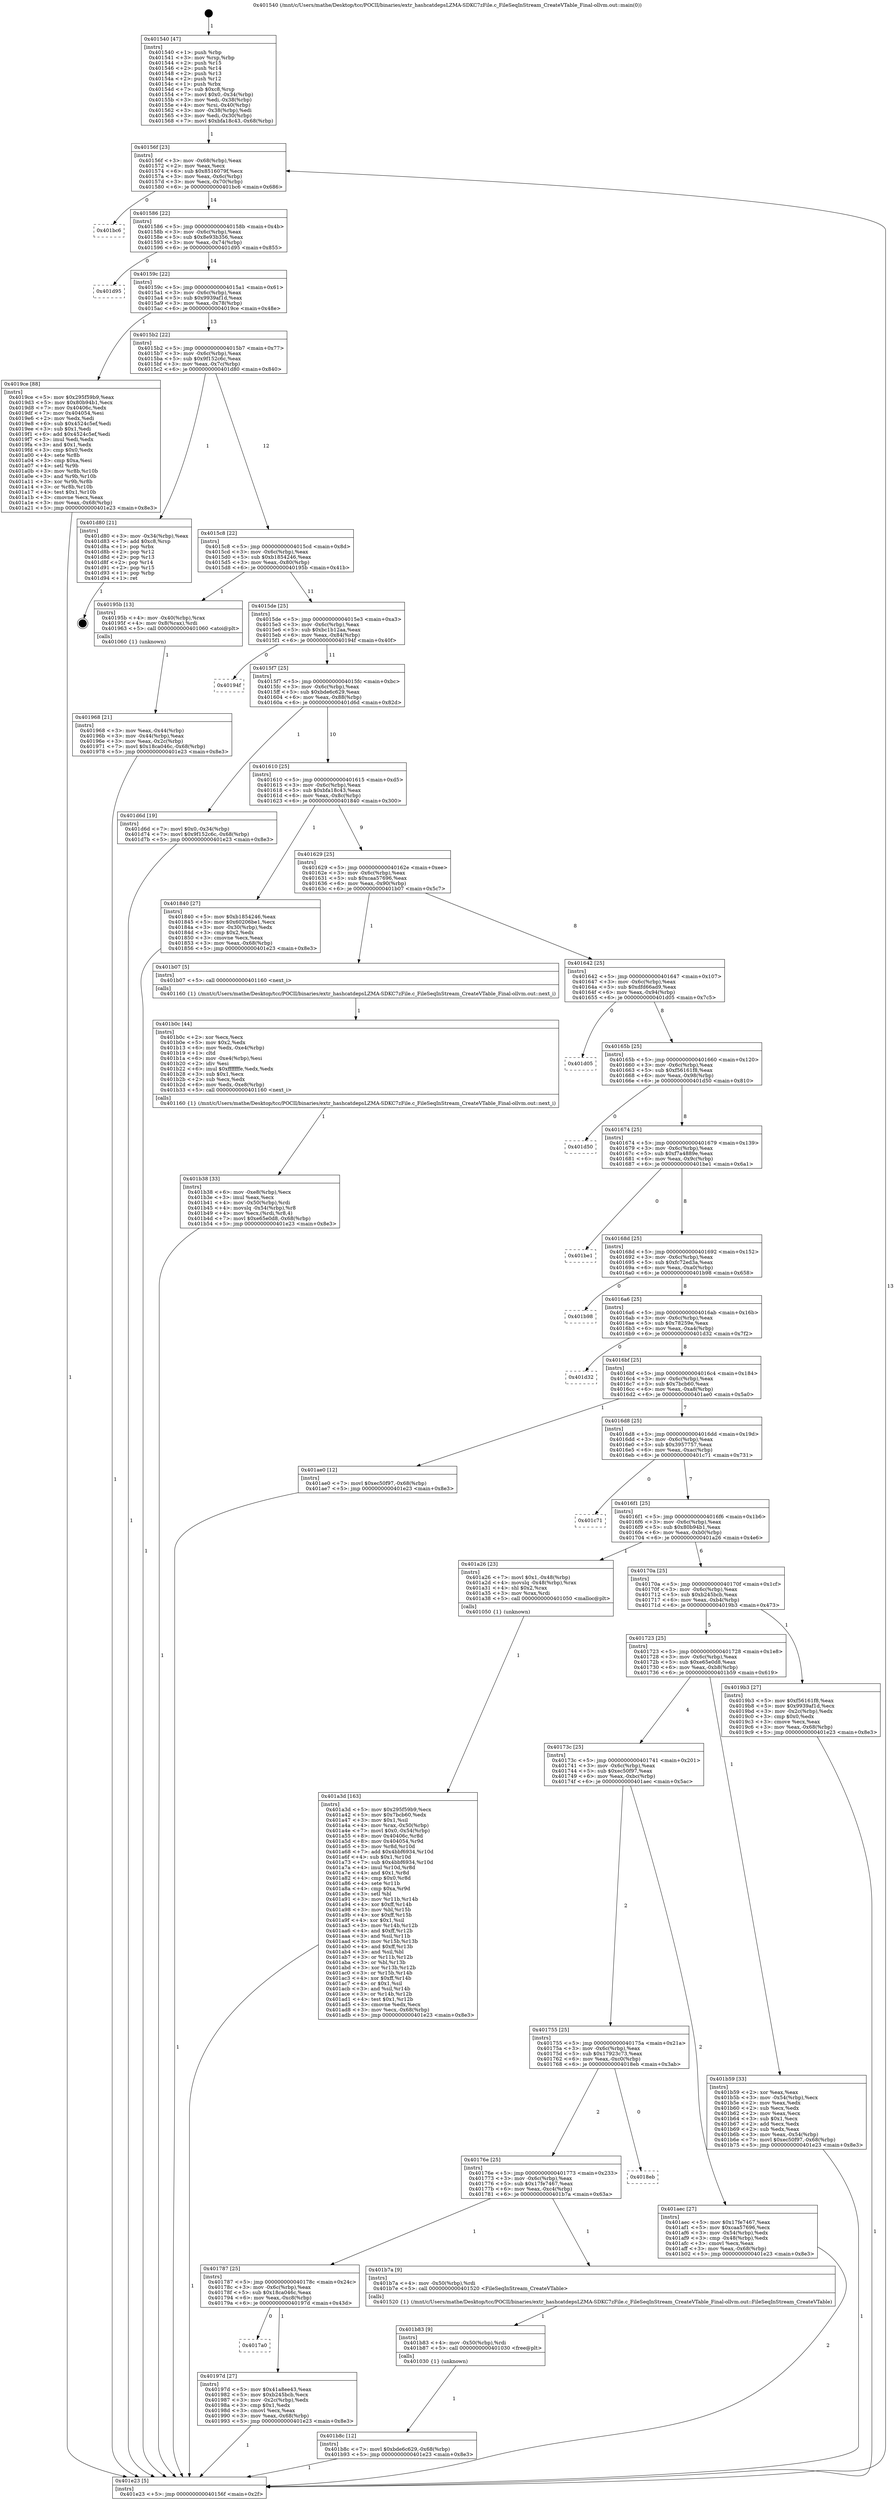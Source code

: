 digraph "0x401540" {
  label = "0x401540 (/mnt/c/Users/mathe/Desktop/tcc/POCII/binaries/extr_hashcatdepsLZMA-SDKC7zFile.c_FileSeqInStream_CreateVTable_Final-ollvm.out::main(0))"
  labelloc = "t"
  node[shape=record]

  Entry [label="",width=0.3,height=0.3,shape=circle,fillcolor=black,style=filled]
  "0x40156f" [label="{
     0x40156f [23]\l
     | [instrs]\l
     &nbsp;&nbsp;0x40156f \<+3\>: mov -0x68(%rbp),%eax\l
     &nbsp;&nbsp;0x401572 \<+2\>: mov %eax,%ecx\l
     &nbsp;&nbsp;0x401574 \<+6\>: sub $0x8516079f,%ecx\l
     &nbsp;&nbsp;0x40157a \<+3\>: mov %eax,-0x6c(%rbp)\l
     &nbsp;&nbsp;0x40157d \<+3\>: mov %ecx,-0x70(%rbp)\l
     &nbsp;&nbsp;0x401580 \<+6\>: je 0000000000401bc6 \<main+0x686\>\l
  }"]
  "0x401bc6" [label="{
     0x401bc6\l
  }", style=dashed]
  "0x401586" [label="{
     0x401586 [22]\l
     | [instrs]\l
     &nbsp;&nbsp;0x401586 \<+5\>: jmp 000000000040158b \<main+0x4b\>\l
     &nbsp;&nbsp;0x40158b \<+3\>: mov -0x6c(%rbp),%eax\l
     &nbsp;&nbsp;0x40158e \<+5\>: sub $0x8e93b356,%eax\l
     &nbsp;&nbsp;0x401593 \<+3\>: mov %eax,-0x74(%rbp)\l
     &nbsp;&nbsp;0x401596 \<+6\>: je 0000000000401d95 \<main+0x855\>\l
  }"]
  Exit [label="",width=0.3,height=0.3,shape=circle,fillcolor=black,style=filled,peripheries=2]
  "0x401d95" [label="{
     0x401d95\l
  }", style=dashed]
  "0x40159c" [label="{
     0x40159c [22]\l
     | [instrs]\l
     &nbsp;&nbsp;0x40159c \<+5\>: jmp 00000000004015a1 \<main+0x61\>\l
     &nbsp;&nbsp;0x4015a1 \<+3\>: mov -0x6c(%rbp),%eax\l
     &nbsp;&nbsp;0x4015a4 \<+5\>: sub $0x9939af1d,%eax\l
     &nbsp;&nbsp;0x4015a9 \<+3\>: mov %eax,-0x78(%rbp)\l
     &nbsp;&nbsp;0x4015ac \<+6\>: je 00000000004019ce \<main+0x48e\>\l
  }"]
  "0x401b8c" [label="{
     0x401b8c [12]\l
     | [instrs]\l
     &nbsp;&nbsp;0x401b8c \<+7\>: movl $0xbde6c629,-0x68(%rbp)\l
     &nbsp;&nbsp;0x401b93 \<+5\>: jmp 0000000000401e23 \<main+0x8e3\>\l
  }"]
  "0x4019ce" [label="{
     0x4019ce [88]\l
     | [instrs]\l
     &nbsp;&nbsp;0x4019ce \<+5\>: mov $0x295f59b9,%eax\l
     &nbsp;&nbsp;0x4019d3 \<+5\>: mov $0x80b94b1,%ecx\l
     &nbsp;&nbsp;0x4019d8 \<+7\>: mov 0x40406c,%edx\l
     &nbsp;&nbsp;0x4019df \<+7\>: mov 0x404054,%esi\l
     &nbsp;&nbsp;0x4019e6 \<+2\>: mov %edx,%edi\l
     &nbsp;&nbsp;0x4019e8 \<+6\>: sub $0x4524c5ef,%edi\l
     &nbsp;&nbsp;0x4019ee \<+3\>: sub $0x1,%edi\l
     &nbsp;&nbsp;0x4019f1 \<+6\>: add $0x4524c5ef,%edi\l
     &nbsp;&nbsp;0x4019f7 \<+3\>: imul %edi,%edx\l
     &nbsp;&nbsp;0x4019fa \<+3\>: and $0x1,%edx\l
     &nbsp;&nbsp;0x4019fd \<+3\>: cmp $0x0,%edx\l
     &nbsp;&nbsp;0x401a00 \<+4\>: sete %r8b\l
     &nbsp;&nbsp;0x401a04 \<+3\>: cmp $0xa,%esi\l
     &nbsp;&nbsp;0x401a07 \<+4\>: setl %r9b\l
     &nbsp;&nbsp;0x401a0b \<+3\>: mov %r8b,%r10b\l
     &nbsp;&nbsp;0x401a0e \<+3\>: and %r9b,%r10b\l
     &nbsp;&nbsp;0x401a11 \<+3\>: xor %r9b,%r8b\l
     &nbsp;&nbsp;0x401a14 \<+3\>: or %r8b,%r10b\l
     &nbsp;&nbsp;0x401a17 \<+4\>: test $0x1,%r10b\l
     &nbsp;&nbsp;0x401a1b \<+3\>: cmovne %ecx,%eax\l
     &nbsp;&nbsp;0x401a1e \<+3\>: mov %eax,-0x68(%rbp)\l
     &nbsp;&nbsp;0x401a21 \<+5\>: jmp 0000000000401e23 \<main+0x8e3\>\l
  }"]
  "0x4015b2" [label="{
     0x4015b2 [22]\l
     | [instrs]\l
     &nbsp;&nbsp;0x4015b2 \<+5\>: jmp 00000000004015b7 \<main+0x77\>\l
     &nbsp;&nbsp;0x4015b7 \<+3\>: mov -0x6c(%rbp),%eax\l
     &nbsp;&nbsp;0x4015ba \<+5\>: sub $0x9f152c6c,%eax\l
     &nbsp;&nbsp;0x4015bf \<+3\>: mov %eax,-0x7c(%rbp)\l
     &nbsp;&nbsp;0x4015c2 \<+6\>: je 0000000000401d80 \<main+0x840\>\l
  }"]
  "0x401b83" [label="{
     0x401b83 [9]\l
     | [instrs]\l
     &nbsp;&nbsp;0x401b83 \<+4\>: mov -0x50(%rbp),%rdi\l
     &nbsp;&nbsp;0x401b87 \<+5\>: call 0000000000401030 \<free@plt\>\l
     | [calls]\l
     &nbsp;&nbsp;0x401030 \{1\} (unknown)\l
  }"]
  "0x401d80" [label="{
     0x401d80 [21]\l
     | [instrs]\l
     &nbsp;&nbsp;0x401d80 \<+3\>: mov -0x34(%rbp),%eax\l
     &nbsp;&nbsp;0x401d83 \<+7\>: add $0xc8,%rsp\l
     &nbsp;&nbsp;0x401d8a \<+1\>: pop %rbx\l
     &nbsp;&nbsp;0x401d8b \<+2\>: pop %r12\l
     &nbsp;&nbsp;0x401d8d \<+2\>: pop %r13\l
     &nbsp;&nbsp;0x401d8f \<+2\>: pop %r14\l
     &nbsp;&nbsp;0x401d91 \<+2\>: pop %r15\l
     &nbsp;&nbsp;0x401d93 \<+1\>: pop %rbp\l
     &nbsp;&nbsp;0x401d94 \<+1\>: ret\l
  }"]
  "0x4015c8" [label="{
     0x4015c8 [22]\l
     | [instrs]\l
     &nbsp;&nbsp;0x4015c8 \<+5\>: jmp 00000000004015cd \<main+0x8d\>\l
     &nbsp;&nbsp;0x4015cd \<+3\>: mov -0x6c(%rbp),%eax\l
     &nbsp;&nbsp;0x4015d0 \<+5\>: sub $0xb1854246,%eax\l
     &nbsp;&nbsp;0x4015d5 \<+3\>: mov %eax,-0x80(%rbp)\l
     &nbsp;&nbsp;0x4015d8 \<+6\>: je 000000000040195b \<main+0x41b\>\l
  }"]
  "0x401b38" [label="{
     0x401b38 [33]\l
     | [instrs]\l
     &nbsp;&nbsp;0x401b38 \<+6\>: mov -0xe8(%rbp),%ecx\l
     &nbsp;&nbsp;0x401b3e \<+3\>: imul %eax,%ecx\l
     &nbsp;&nbsp;0x401b41 \<+4\>: mov -0x50(%rbp),%rdi\l
     &nbsp;&nbsp;0x401b45 \<+4\>: movslq -0x54(%rbp),%r8\l
     &nbsp;&nbsp;0x401b49 \<+4\>: mov %ecx,(%rdi,%r8,4)\l
     &nbsp;&nbsp;0x401b4d \<+7\>: movl $0xe65e0d8,-0x68(%rbp)\l
     &nbsp;&nbsp;0x401b54 \<+5\>: jmp 0000000000401e23 \<main+0x8e3\>\l
  }"]
  "0x40195b" [label="{
     0x40195b [13]\l
     | [instrs]\l
     &nbsp;&nbsp;0x40195b \<+4\>: mov -0x40(%rbp),%rax\l
     &nbsp;&nbsp;0x40195f \<+4\>: mov 0x8(%rax),%rdi\l
     &nbsp;&nbsp;0x401963 \<+5\>: call 0000000000401060 \<atoi@plt\>\l
     | [calls]\l
     &nbsp;&nbsp;0x401060 \{1\} (unknown)\l
  }"]
  "0x4015de" [label="{
     0x4015de [25]\l
     | [instrs]\l
     &nbsp;&nbsp;0x4015de \<+5\>: jmp 00000000004015e3 \<main+0xa3\>\l
     &nbsp;&nbsp;0x4015e3 \<+3\>: mov -0x6c(%rbp),%eax\l
     &nbsp;&nbsp;0x4015e6 \<+5\>: sub $0xbc1b12aa,%eax\l
     &nbsp;&nbsp;0x4015eb \<+6\>: mov %eax,-0x84(%rbp)\l
     &nbsp;&nbsp;0x4015f1 \<+6\>: je 000000000040194f \<main+0x40f\>\l
  }"]
  "0x401b0c" [label="{
     0x401b0c [44]\l
     | [instrs]\l
     &nbsp;&nbsp;0x401b0c \<+2\>: xor %ecx,%ecx\l
     &nbsp;&nbsp;0x401b0e \<+5\>: mov $0x2,%edx\l
     &nbsp;&nbsp;0x401b13 \<+6\>: mov %edx,-0xe4(%rbp)\l
     &nbsp;&nbsp;0x401b19 \<+1\>: cltd\l
     &nbsp;&nbsp;0x401b1a \<+6\>: mov -0xe4(%rbp),%esi\l
     &nbsp;&nbsp;0x401b20 \<+2\>: idiv %esi\l
     &nbsp;&nbsp;0x401b22 \<+6\>: imul $0xfffffffe,%edx,%edx\l
     &nbsp;&nbsp;0x401b28 \<+3\>: sub $0x1,%ecx\l
     &nbsp;&nbsp;0x401b2b \<+2\>: sub %ecx,%edx\l
     &nbsp;&nbsp;0x401b2d \<+6\>: mov %edx,-0xe8(%rbp)\l
     &nbsp;&nbsp;0x401b33 \<+5\>: call 0000000000401160 \<next_i\>\l
     | [calls]\l
     &nbsp;&nbsp;0x401160 \{1\} (/mnt/c/Users/mathe/Desktop/tcc/POCII/binaries/extr_hashcatdepsLZMA-SDKC7zFile.c_FileSeqInStream_CreateVTable_Final-ollvm.out::next_i)\l
  }"]
  "0x40194f" [label="{
     0x40194f\l
  }", style=dashed]
  "0x4015f7" [label="{
     0x4015f7 [25]\l
     | [instrs]\l
     &nbsp;&nbsp;0x4015f7 \<+5\>: jmp 00000000004015fc \<main+0xbc\>\l
     &nbsp;&nbsp;0x4015fc \<+3\>: mov -0x6c(%rbp),%eax\l
     &nbsp;&nbsp;0x4015ff \<+5\>: sub $0xbde6c629,%eax\l
     &nbsp;&nbsp;0x401604 \<+6\>: mov %eax,-0x88(%rbp)\l
     &nbsp;&nbsp;0x40160a \<+6\>: je 0000000000401d6d \<main+0x82d\>\l
  }"]
  "0x401a3d" [label="{
     0x401a3d [163]\l
     | [instrs]\l
     &nbsp;&nbsp;0x401a3d \<+5\>: mov $0x295f59b9,%ecx\l
     &nbsp;&nbsp;0x401a42 \<+5\>: mov $0x7bcb60,%edx\l
     &nbsp;&nbsp;0x401a47 \<+3\>: mov $0x1,%sil\l
     &nbsp;&nbsp;0x401a4a \<+4\>: mov %rax,-0x50(%rbp)\l
     &nbsp;&nbsp;0x401a4e \<+7\>: movl $0x0,-0x54(%rbp)\l
     &nbsp;&nbsp;0x401a55 \<+8\>: mov 0x40406c,%r8d\l
     &nbsp;&nbsp;0x401a5d \<+8\>: mov 0x404054,%r9d\l
     &nbsp;&nbsp;0x401a65 \<+3\>: mov %r8d,%r10d\l
     &nbsp;&nbsp;0x401a68 \<+7\>: add $0x4bbf6934,%r10d\l
     &nbsp;&nbsp;0x401a6f \<+4\>: sub $0x1,%r10d\l
     &nbsp;&nbsp;0x401a73 \<+7\>: sub $0x4bbf6934,%r10d\l
     &nbsp;&nbsp;0x401a7a \<+4\>: imul %r10d,%r8d\l
     &nbsp;&nbsp;0x401a7e \<+4\>: and $0x1,%r8d\l
     &nbsp;&nbsp;0x401a82 \<+4\>: cmp $0x0,%r8d\l
     &nbsp;&nbsp;0x401a86 \<+4\>: sete %r11b\l
     &nbsp;&nbsp;0x401a8a \<+4\>: cmp $0xa,%r9d\l
     &nbsp;&nbsp;0x401a8e \<+3\>: setl %bl\l
     &nbsp;&nbsp;0x401a91 \<+3\>: mov %r11b,%r14b\l
     &nbsp;&nbsp;0x401a94 \<+4\>: xor $0xff,%r14b\l
     &nbsp;&nbsp;0x401a98 \<+3\>: mov %bl,%r15b\l
     &nbsp;&nbsp;0x401a9b \<+4\>: xor $0xff,%r15b\l
     &nbsp;&nbsp;0x401a9f \<+4\>: xor $0x1,%sil\l
     &nbsp;&nbsp;0x401aa3 \<+3\>: mov %r14b,%r12b\l
     &nbsp;&nbsp;0x401aa6 \<+4\>: and $0xff,%r12b\l
     &nbsp;&nbsp;0x401aaa \<+3\>: and %sil,%r11b\l
     &nbsp;&nbsp;0x401aad \<+3\>: mov %r15b,%r13b\l
     &nbsp;&nbsp;0x401ab0 \<+4\>: and $0xff,%r13b\l
     &nbsp;&nbsp;0x401ab4 \<+3\>: and %sil,%bl\l
     &nbsp;&nbsp;0x401ab7 \<+3\>: or %r11b,%r12b\l
     &nbsp;&nbsp;0x401aba \<+3\>: or %bl,%r13b\l
     &nbsp;&nbsp;0x401abd \<+3\>: xor %r13b,%r12b\l
     &nbsp;&nbsp;0x401ac0 \<+3\>: or %r15b,%r14b\l
     &nbsp;&nbsp;0x401ac3 \<+4\>: xor $0xff,%r14b\l
     &nbsp;&nbsp;0x401ac7 \<+4\>: or $0x1,%sil\l
     &nbsp;&nbsp;0x401acb \<+3\>: and %sil,%r14b\l
     &nbsp;&nbsp;0x401ace \<+3\>: or %r14b,%r12b\l
     &nbsp;&nbsp;0x401ad1 \<+4\>: test $0x1,%r12b\l
     &nbsp;&nbsp;0x401ad5 \<+3\>: cmovne %edx,%ecx\l
     &nbsp;&nbsp;0x401ad8 \<+3\>: mov %ecx,-0x68(%rbp)\l
     &nbsp;&nbsp;0x401adb \<+5\>: jmp 0000000000401e23 \<main+0x8e3\>\l
  }"]
  "0x401d6d" [label="{
     0x401d6d [19]\l
     | [instrs]\l
     &nbsp;&nbsp;0x401d6d \<+7\>: movl $0x0,-0x34(%rbp)\l
     &nbsp;&nbsp;0x401d74 \<+7\>: movl $0x9f152c6c,-0x68(%rbp)\l
     &nbsp;&nbsp;0x401d7b \<+5\>: jmp 0000000000401e23 \<main+0x8e3\>\l
  }"]
  "0x401610" [label="{
     0x401610 [25]\l
     | [instrs]\l
     &nbsp;&nbsp;0x401610 \<+5\>: jmp 0000000000401615 \<main+0xd5\>\l
     &nbsp;&nbsp;0x401615 \<+3\>: mov -0x6c(%rbp),%eax\l
     &nbsp;&nbsp;0x401618 \<+5\>: sub $0xbfa18c43,%eax\l
     &nbsp;&nbsp;0x40161d \<+6\>: mov %eax,-0x8c(%rbp)\l
     &nbsp;&nbsp;0x401623 \<+6\>: je 0000000000401840 \<main+0x300\>\l
  }"]
  "0x4017a0" [label="{
     0x4017a0\l
  }", style=dashed]
  "0x401840" [label="{
     0x401840 [27]\l
     | [instrs]\l
     &nbsp;&nbsp;0x401840 \<+5\>: mov $0xb1854246,%eax\l
     &nbsp;&nbsp;0x401845 \<+5\>: mov $0x60206be1,%ecx\l
     &nbsp;&nbsp;0x40184a \<+3\>: mov -0x30(%rbp),%edx\l
     &nbsp;&nbsp;0x40184d \<+3\>: cmp $0x2,%edx\l
     &nbsp;&nbsp;0x401850 \<+3\>: cmovne %ecx,%eax\l
     &nbsp;&nbsp;0x401853 \<+3\>: mov %eax,-0x68(%rbp)\l
     &nbsp;&nbsp;0x401856 \<+5\>: jmp 0000000000401e23 \<main+0x8e3\>\l
  }"]
  "0x401629" [label="{
     0x401629 [25]\l
     | [instrs]\l
     &nbsp;&nbsp;0x401629 \<+5\>: jmp 000000000040162e \<main+0xee\>\l
     &nbsp;&nbsp;0x40162e \<+3\>: mov -0x6c(%rbp),%eax\l
     &nbsp;&nbsp;0x401631 \<+5\>: sub $0xcaa57696,%eax\l
     &nbsp;&nbsp;0x401636 \<+6\>: mov %eax,-0x90(%rbp)\l
     &nbsp;&nbsp;0x40163c \<+6\>: je 0000000000401b07 \<main+0x5c7\>\l
  }"]
  "0x401e23" [label="{
     0x401e23 [5]\l
     | [instrs]\l
     &nbsp;&nbsp;0x401e23 \<+5\>: jmp 000000000040156f \<main+0x2f\>\l
  }"]
  "0x401540" [label="{
     0x401540 [47]\l
     | [instrs]\l
     &nbsp;&nbsp;0x401540 \<+1\>: push %rbp\l
     &nbsp;&nbsp;0x401541 \<+3\>: mov %rsp,%rbp\l
     &nbsp;&nbsp;0x401544 \<+2\>: push %r15\l
     &nbsp;&nbsp;0x401546 \<+2\>: push %r14\l
     &nbsp;&nbsp;0x401548 \<+2\>: push %r13\l
     &nbsp;&nbsp;0x40154a \<+2\>: push %r12\l
     &nbsp;&nbsp;0x40154c \<+1\>: push %rbx\l
     &nbsp;&nbsp;0x40154d \<+7\>: sub $0xc8,%rsp\l
     &nbsp;&nbsp;0x401554 \<+7\>: movl $0x0,-0x34(%rbp)\l
     &nbsp;&nbsp;0x40155b \<+3\>: mov %edi,-0x38(%rbp)\l
     &nbsp;&nbsp;0x40155e \<+4\>: mov %rsi,-0x40(%rbp)\l
     &nbsp;&nbsp;0x401562 \<+3\>: mov -0x38(%rbp),%edi\l
     &nbsp;&nbsp;0x401565 \<+3\>: mov %edi,-0x30(%rbp)\l
     &nbsp;&nbsp;0x401568 \<+7\>: movl $0xbfa18c43,-0x68(%rbp)\l
  }"]
  "0x401968" [label="{
     0x401968 [21]\l
     | [instrs]\l
     &nbsp;&nbsp;0x401968 \<+3\>: mov %eax,-0x44(%rbp)\l
     &nbsp;&nbsp;0x40196b \<+3\>: mov -0x44(%rbp),%eax\l
     &nbsp;&nbsp;0x40196e \<+3\>: mov %eax,-0x2c(%rbp)\l
     &nbsp;&nbsp;0x401971 \<+7\>: movl $0x18ca046c,-0x68(%rbp)\l
     &nbsp;&nbsp;0x401978 \<+5\>: jmp 0000000000401e23 \<main+0x8e3\>\l
  }"]
  "0x40197d" [label="{
     0x40197d [27]\l
     | [instrs]\l
     &nbsp;&nbsp;0x40197d \<+5\>: mov $0x41a8ee43,%eax\l
     &nbsp;&nbsp;0x401982 \<+5\>: mov $0xb245bcb,%ecx\l
     &nbsp;&nbsp;0x401987 \<+3\>: mov -0x2c(%rbp),%edx\l
     &nbsp;&nbsp;0x40198a \<+3\>: cmp $0x1,%edx\l
     &nbsp;&nbsp;0x40198d \<+3\>: cmovl %ecx,%eax\l
     &nbsp;&nbsp;0x401990 \<+3\>: mov %eax,-0x68(%rbp)\l
     &nbsp;&nbsp;0x401993 \<+5\>: jmp 0000000000401e23 \<main+0x8e3\>\l
  }"]
  "0x401b07" [label="{
     0x401b07 [5]\l
     | [instrs]\l
     &nbsp;&nbsp;0x401b07 \<+5\>: call 0000000000401160 \<next_i\>\l
     | [calls]\l
     &nbsp;&nbsp;0x401160 \{1\} (/mnt/c/Users/mathe/Desktop/tcc/POCII/binaries/extr_hashcatdepsLZMA-SDKC7zFile.c_FileSeqInStream_CreateVTable_Final-ollvm.out::next_i)\l
  }"]
  "0x401642" [label="{
     0x401642 [25]\l
     | [instrs]\l
     &nbsp;&nbsp;0x401642 \<+5\>: jmp 0000000000401647 \<main+0x107\>\l
     &nbsp;&nbsp;0x401647 \<+3\>: mov -0x6c(%rbp),%eax\l
     &nbsp;&nbsp;0x40164a \<+5\>: sub $0xdfd66ad9,%eax\l
     &nbsp;&nbsp;0x40164f \<+6\>: mov %eax,-0x94(%rbp)\l
     &nbsp;&nbsp;0x401655 \<+6\>: je 0000000000401d05 \<main+0x7c5\>\l
  }"]
  "0x401787" [label="{
     0x401787 [25]\l
     | [instrs]\l
     &nbsp;&nbsp;0x401787 \<+5\>: jmp 000000000040178c \<main+0x24c\>\l
     &nbsp;&nbsp;0x40178c \<+3\>: mov -0x6c(%rbp),%eax\l
     &nbsp;&nbsp;0x40178f \<+5\>: sub $0x18ca046c,%eax\l
     &nbsp;&nbsp;0x401794 \<+6\>: mov %eax,-0xc8(%rbp)\l
     &nbsp;&nbsp;0x40179a \<+6\>: je 000000000040197d \<main+0x43d\>\l
  }"]
  "0x401d05" [label="{
     0x401d05\l
  }", style=dashed]
  "0x40165b" [label="{
     0x40165b [25]\l
     | [instrs]\l
     &nbsp;&nbsp;0x40165b \<+5\>: jmp 0000000000401660 \<main+0x120\>\l
     &nbsp;&nbsp;0x401660 \<+3\>: mov -0x6c(%rbp),%eax\l
     &nbsp;&nbsp;0x401663 \<+5\>: sub $0xf56161f8,%eax\l
     &nbsp;&nbsp;0x401668 \<+6\>: mov %eax,-0x98(%rbp)\l
     &nbsp;&nbsp;0x40166e \<+6\>: je 0000000000401d50 \<main+0x810\>\l
  }"]
  "0x401b7a" [label="{
     0x401b7a [9]\l
     | [instrs]\l
     &nbsp;&nbsp;0x401b7a \<+4\>: mov -0x50(%rbp),%rdi\l
     &nbsp;&nbsp;0x401b7e \<+5\>: call 0000000000401520 \<FileSeqInStream_CreateVTable\>\l
     | [calls]\l
     &nbsp;&nbsp;0x401520 \{1\} (/mnt/c/Users/mathe/Desktop/tcc/POCII/binaries/extr_hashcatdepsLZMA-SDKC7zFile.c_FileSeqInStream_CreateVTable_Final-ollvm.out::FileSeqInStream_CreateVTable)\l
  }"]
  "0x401d50" [label="{
     0x401d50\l
  }", style=dashed]
  "0x401674" [label="{
     0x401674 [25]\l
     | [instrs]\l
     &nbsp;&nbsp;0x401674 \<+5\>: jmp 0000000000401679 \<main+0x139\>\l
     &nbsp;&nbsp;0x401679 \<+3\>: mov -0x6c(%rbp),%eax\l
     &nbsp;&nbsp;0x40167c \<+5\>: sub $0xf7a4889e,%eax\l
     &nbsp;&nbsp;0x401681 \<+6\>: mov %eax,-0x9c(%rbp)\l
     &nbsp;&nbsp;0x401687 \<+6\>: je 0000000000401be1 \<main+0x6a1\>\l
  }"]
  "0x40176e" [label="{
     0x40176e [25]\l
     | [instrs]\l
     &nbsp;&nbsp;0x40176e \<+5\>: jmp 0000000000401773 \<main+0x233\>\l
     &nbsp;&nbsp;0x401773 \<+3\>: mov -0x6c(%rbp),%eax\l
     &nbsp;&nbsp;0x401776 \<+5\>: sub $0x17fe7467,%eax\l
     &nbsp;&nbsp;0x40177b \<+6\>: mov %eax,-0xc4(%rbp)\l
     &nbsp;&nbsp;0x401781 \<+6\>: je 0000000000401b7a \<main+0x63a\>\l
  }"]
  "0x401be1" [label="{
     0x401be1\l
  }", style=dashed]
  "0x40168d" [label="{
     0x40168d [25]\l
     | [instrs]\l
     &nbsp;&nbsp;0x40168d \<+5\>: jmp 0000000000401692 \<main+0x152\>\l
     &nbsp;&nbsp;0x401692 \<+3\>: mov -0x6c(%rbp),%eax\l
     &nbsp;&nbsp;0x401695 \<+5\>: sub $0xfc72ed3a,%eax\l
     &nbsp;&nbsp;0x40169a \<+6\>: mov %eax,-0xa0(%rbp)\l
     &nbsp;&nbsp;0x4016a0 \<+6\>: je 0000000000401b98 \<main+0x658\>\l
  }"]
  "0x4018eb" [label="{
     0x4018eb\l
  }", style=dashed]
  "0x401b98" [label="{
     0x401b98\l
  }", style=dashed]
  "0x4016a6" [label="{
     0x4016a6 [25]\l
     | [instrs]\l
     &nbsp;&nbsp;0x4016a6 \<+5\>: jmp 00000000004016ab \<main+0x16b\>\l
     &nbsp;&nbsp;0x4016ab \<+3\>: mov -0x6c(%rbp),%eax\l
     &nbsp;&nbsp;0x4016ae \<+5\>: sub $0x78259e,%eax\l
     &nbsp;&nbsp;0x4016b3 \<+6\>: mov %eax,-0xa4(%rbp)\l
     &nbsp;&nbsp;0x4016b9 \<+6\>: je 0000000000401d32 \<main+0x7f2\>\l
  }"]
  "0x401755" [label="{
     0x401755 [25]\l
     | [instrs]\l
     &nbsp;&nbsp;0x401755 \<+5\>: jmp 000000000040175a \<main+0x21a\>\l
     &nbsp;&nbsp;0x40175a \<+3\>: mov -0x6c(%rbp),%eax\l
     &nbsp;&nbsp;0x40175d \<+5\>: sub $0x17923c73,%eax\l
     &nbsp;&nbsp;0x401762 \<+6\>: mov %eax,-0xc0(%rbp)\l
     &nbsp;&nbsp;0x401768 \<+6\>: je 00000000004018eb \<main+0x3ab\>\l
  }"]
  "0x401d32" [label="{
     0x401d32\l
  }", style=dashed]
  "0x4016bf" [label="{
     0x4016bf [25]\l
     | [instrs]\l
     &nbsp;&nbsp;0x4016bf \<+5\>: jmp 00000000004016c4 \<main+0x184\>\l
     &nbsp;&nbsp;0x4016c4 \<+3\>: mov -0x6c(%rbp),%eax\l
     &nbsp;&nbsp;0x4016c7 \<+5\>: sub $0x7bcb60,%eax\l
     &nbsp;&nbsp;0x4016cc \<+6\>: mov %eax,-0xa8(%rbp)\l
     &nbsp;&nbsp;0x4016d2 \<+6\>: je 0000000000401ae0 \<main+0x5a0\>\l
  }"]
  "0x401aec" [label="{
     0x401aec [27]\l
     | [instrs]\l
     &nbsp;&nbsp;0x401aec \<+5\>: mov $0x17fe7467,%eax\l
     &nbsp;&nbsp;0x401af1 \<+5\>: mov $0xcaa57696,%ecx\l
     &nbsp;&nbsp;0x401af6 \<+3\>: mov -0x54(%rbp),%edx\l
     &nbsp;&nbsp;0x401af9 \<+3\>: cmp -0x48(%rbp),%edx\l
     &nbsp;&nbsp;0x401afc \<+3\>: cmovl %ecx,%eax\l
     &nbsp;&nbsp;0x401aff \<+3\>: mov %eax,-0x68(%rbp)\l
     &nbsp;&nbsp;0x401b02 \<+5\>: jmp 0000000000401e23 \<main+0x8e3\>\l
  }"]
  "0x401ae0" [label="{
     0x401ae0 [12]\l
     | [instrs]\l
     &nbsp;&nbsp;0x401ae0 \<+7\>: movl $0xec50f97,-0x68(%rbp)\l
     &nbsp;&nbsp;0x401ae7 \<+5\>: jmp 0000000000401e23 \<main+0x8e3\>\l
  }"]
  "0x4016d8" [label="{
     0x4016d8 [25]\l
     | [instrs]\l
     &nbsp;&nbsp;0x4016d8 \<+5\>: jmp 00000000004016dd \<main+0x19d\>\l
     &nbsp;&nbsp;0x4016dd \<+3\>: mov -0x6c(%rbp),%eax\l
     &nbsp;&nbsp;0x4016e0 \<+5\>: sub $0x3957757,%eax\l
     &nbsp;&nbsp;0x4016e5 \<+6\>: mov %eax,-0xac(%rbp)\l
     &nbsp;&nbsp;0x4016eb \<+6\>: je 0000000000401c71 \<main+0x731\>\l
  }"]
  "0x40173c" [label="{
     0x40173c [25]\l
     | [instrs]\l
     &nbsp;&nbsp;0x40173c \<+5\>: jmp 0000000000401741 \<main+0x201\>\l
     &nbsp;&nbsp;0x401741 \<+3\>: mov -0x6c(%rbp),%eax\l
     &nbsp;&nbsp;0x401744 \<+5\>: sub $0xec50f97,%eax\l
     &nbsp;&nbsp;0x401749 \<+6\>: mov %eax,-0xbc(%rbp)\l
     &nbsp;&nbsp;0x40174f \<+6\>: je 0000000000401aec \<main+0x5ac\>\l
  }"]
  "0x401c71" [label="{
     0x401c71\l
  }", style=dashed]
  "0x4016f1" [label="{
     0x4016f1 [25]\l
     | [instrs]\l
     &nbsp;&nbsp;0x4016f1 \<+5\>: jmp 00000000004016f6 \<main+0x1b6\>\l
     &nbsp;&nbsp;0x4016f6 \<+3\>: mov -0x6c(%rbp),%eax\l
     &nbsp;&nbsp;0x4016f9 \<+5\>: sub $0x80b94b1,%eax\l
     &nbsp;&nbsp;0x4016fe \<+6\>: mov %eax,-0xb0(%rbp)\l
     &nbsp;&nbsp;0x401704 \<+6\>: je 0000000000401a26 \<main+0x4e6\>\l
  }"]
  "0x401b59" [label="{
     0x401b59 [33]\l
     | [instrs]\l
     &nbsp;&nbsp;0x401b59 \<+2\>: xor %eax,%eax\l
     &nbsp;&nbsp;0x401b5b \<+3\>: mov -0x54(%rbp),%ecx\l
     &nbsp;&nbsp;0x401b5e \<+2\>: mov %eax,%edx\l
     &nbsp;&nbsp;0x401b60 \<+2\>: sub %ecx,%edx\l
     &nbsp;&nbsp;0x401b62 \<+2\>: mov %eax,%ecx\l
     &nbsp;&nbsp;0x401b64 \<+3\>: sub $0x1,%ecx\l
     &nbsp;&nbsp;0x401b67 \<+2\>: add %ecx,%edx\l
     &nbsp;&nbsp;0x401b69 \<+2\>: sub %edx,%eax\l
     &nbsp;&nbsp;0x401b6b \<+3\>: mov %eax,-0x54(%rbp)\l
     &nbsp;&nbsp;0x401b6e \<+7\>: movl $0xec50f97,-0x68(%rbp)\l
     &nbsp;&nbsp;0x401b75 \<+5\>: jmp 0000000000401e23 \<main+0x8e3\>\l
  }"]
  "0x401a26" [label="{
     0x401a26 [23]\l
     | [instrs]\l
     &nbsp;&nbsp;0x401a26 \<+7\>: movl $0x1,-0x48(%rbp)\l
     &nbsp;&nbsp;0x401a2d \<+4\>: movslq -0x48(%rbp),%rax\l
     &nbsp;&nbsp;0x401a31 \<+4\>: shl $0x2,%rax\l
     &nbsp;&nbsp;0x401a35 \<+3\>: mov %rax,%rdi\l
     &nbsp;&nbsp;0x401a38 \<+5\>: call 0000000000401050 \<malloc@plt\>\l
     | [calls]\l
     &nbsp;&nbsp;0x401050 \{1\} (unknown)\l
  }"]
  "0x40170a" [label="{
     0x40170a [25]\l
     | [instrs]\l
     &nbsp;&nbsp;0x40170a \<+5\>: jmp 000000000040170f \<main+0x1cf\>\l
     &nbsp;&nbsp;0x40170f \<+3\>: mov -0x6c(%rbp),%eax\l
     &nbsp;&nbsp;0x401712 \<+5\>: sub $0xb245bcb,%eax\l
     &nbsp;&nbsp;0x401717 \<+6\>: mov %eax,-0xb4(%rbp)\l
     &nbsp;&nbsp;0x40171d \<+6\>: je 00000000004019b3 \<main+0x473\>\l
  }"]
  "0x401723" [label="{
     0x401723 [25]\l
     | [instrs]\l
     &nbsp;&nbsp;0x401723 \<+5\>: jmp 0000000000401728 \<main+0x1e8\>\l
     &nbsp;&nbsp;0x401728 \<+3\>: mov -0x6c(%rbp),%eax\l
     &nbsp;&nbsp;0x40172b \<+5\>: sub $0xe65e0d8,%eax\l
     &nbsp;&nbsp;0x401730 \<+6\>: mov %eax,-0xb8(%rbp)\l
     &nbsp;&nbsp;0x401736 \<+6\>: je 0000000000401b59 \<main+0x619\>\l
  }"]
  "0x4019b3" [label="{
     0x4019b3 [27]\l
     | [instrs]\l
     &nbsp;&nbsp;0x4019b3 \<+5\>: mov $0xf56161f8,%eax\l
     &nbsp;&nbsp;0x4019b8 \<+5\>: mov $0x9939af1d,%ecx\l
     &nbsp;&nbsp;0x4019bd \<+3\>: mov -0x2c(%rbp),%edx\l
     &nbsp;&nbsp;0x4019c0 \<+3\>: cmp $0x0,%edx\l
     &nbsp;&nbsp;0x4019c3 \<+3\>: cmove %ecx,%eax\l
     &nbsp;&nbsp;0x4019c6 \<+3\>: mov %eax,-0x68(%rbp)\l
     &nbsp;&nbsp;0x4019c9 \<+5\>: jmp 0000000000401e23 \<main+0x8e3\>\l
  }"]
  Entry -> "0x401540" [label=" 1"]
  "0x40156f" -> "0x401bc6" [label=" 0"]
  "0x40156f" -> "0x401586" [label=" 14"]
  "0x401d80" -> Exit [label=" 1"]
  "0x401586" -> "0x401d95" [label=" 0"]
  "0x401586" -> "0x40159c" [label=" 14"]
  "0x401d6d" -> "0x401e23" [label=" 1"]
  "0x40159c" -> "0x4019ce" [label=" 1"]
  "0x40159c" -> "0x4015b2" [label=" 13"]
  "0x401b8c" -> "0x401e23" [label=" 1"]
  "0x4015b2" -> "0x401d80" [label=" 1"]
  "0x4015b2" -> "0x4015c8" [label=" 12"]
  "0x401b83" -> "0x401b8c" [label=" 1"]
  "0x4015c8" -> "0x40195b" [label=" 1"]
  "0x4015c8" -> "0x4015de" [label=" 11"]
  "0x401b7a" -> "0x401b83" [label=" 1"]
  "0x4015de" -> "0x40194f" [label=" 0"]
  "0x4015de" -> "0x4015f7" [label=" 11"]
  "0x401b59" -> "0x401e23" [label=" 1"]
  "0x4015f7" -> "0x401d6d" [label=" 1"]
  "0x4015f7" -> "0x401610" [label=" 10"]
  "0x401b38" -> "0x401e23" [label=" 1"]
  "0x401610" -> "0x401840" [label=" 1"]
  "0x401610" -> "0x401629" [label=" 9"]
  "0x401840" -> "0x401e23" [label=" 1"]
  "0x401540" -> "0x40156f" [label=" 1"]
  "0x401e23" -> "0x40156f" [label=" 13"]
  "0x40195b" -> "0x401968" [label=" 1"]
  "0x401968" -> "0x401e23" [label=" 1"]
  "0x401b0c" -> "0x401b38" [label=" 1"]
  "0x401629" -> "0x401b07" [label=" 1"]
  "0x401629" -> "0x401642" [label=" 8"]
  "0x401b07" -> "0x401b0c" [label=" 1"]
  "0x401642" -> "0x401d05" [label=" 0"]
  "0x401642" -> "0x40165b" [label=" 8"]
  "0x401ae0" -> "0x401e23" [label=" 1"]
  "0x40165b" -> "0x401d50" [label=" 0"]
  "0x40165b" -> "0x401674" [label=" 8"]
  "0x401a3d" -> "0x401e23" [label=" 1"]
  "0x401674" -> "0x401be1" [label=" 0"]
  "0x401674" -> "0x40168d" [label=" 8"]
  "0x4019ce" -> "0x401e23" [label=" 1"]
  "0x40168d" -> "0x401b98" [label=" 0"]
  "0x40168d" -> "0x4016a6" [label=" 8"]
  "0x4019b3" -> "0x401e23" [label=" 1"]
  "0x4016a6" -> "0x401d32" [label=" 0"]
  "0x4016a6" -> "0x4016bf" [label=" 8"]
  "0x401787" -> "0x4017a0" [label=" 0"]
  "0x4016bf" -> "0x401ae0" [label=" 1"]
  "0x4016bf" -> "0x4016d8" [label=" 7"]
  "0x401787" -> "0x40197d" [label=" 1"]
  "0x4016d8" -> "0x401c71" [label=" 0"]
  "0x4016d8" -> "0x4016f1" [label=" 7"]
  "0x40176e" -> "0x401787" [label=" 1"]
  "0x4016f1" -> "0x401a26" [label=" 1"]
  "0x4016f1" -> "0x40170a" [label=" 6"]
  "0x40176e" -> "0x401b7a" [label=" 1"]
  "0x40170a" -> "0x4019b3" [label=" 1"]
  "0x40170a" -> "0x401723" [label=" 5"]
  "0x401a26" -> "0x401a3d" [label=" 1"]
  "0x401723" -> "0x401b59" [label=" 1"]
  "0x401723" -> "0x40173c" [label=" 4"]
  "0x401aec" -> "0x401e23" [label=" 2"]
  "0x40173c" -> "0x401aec" [label=" 2"]
  "0x40173c" -> "0x401755" [label=" 2"]
  "0x40197d" -> "0x401e23" [label=" 1"]
  "0x401755" -> "0x4018eb" [label=" 0"]
  "0x401755" -> "0x40176e" [label=" 2"]
}
